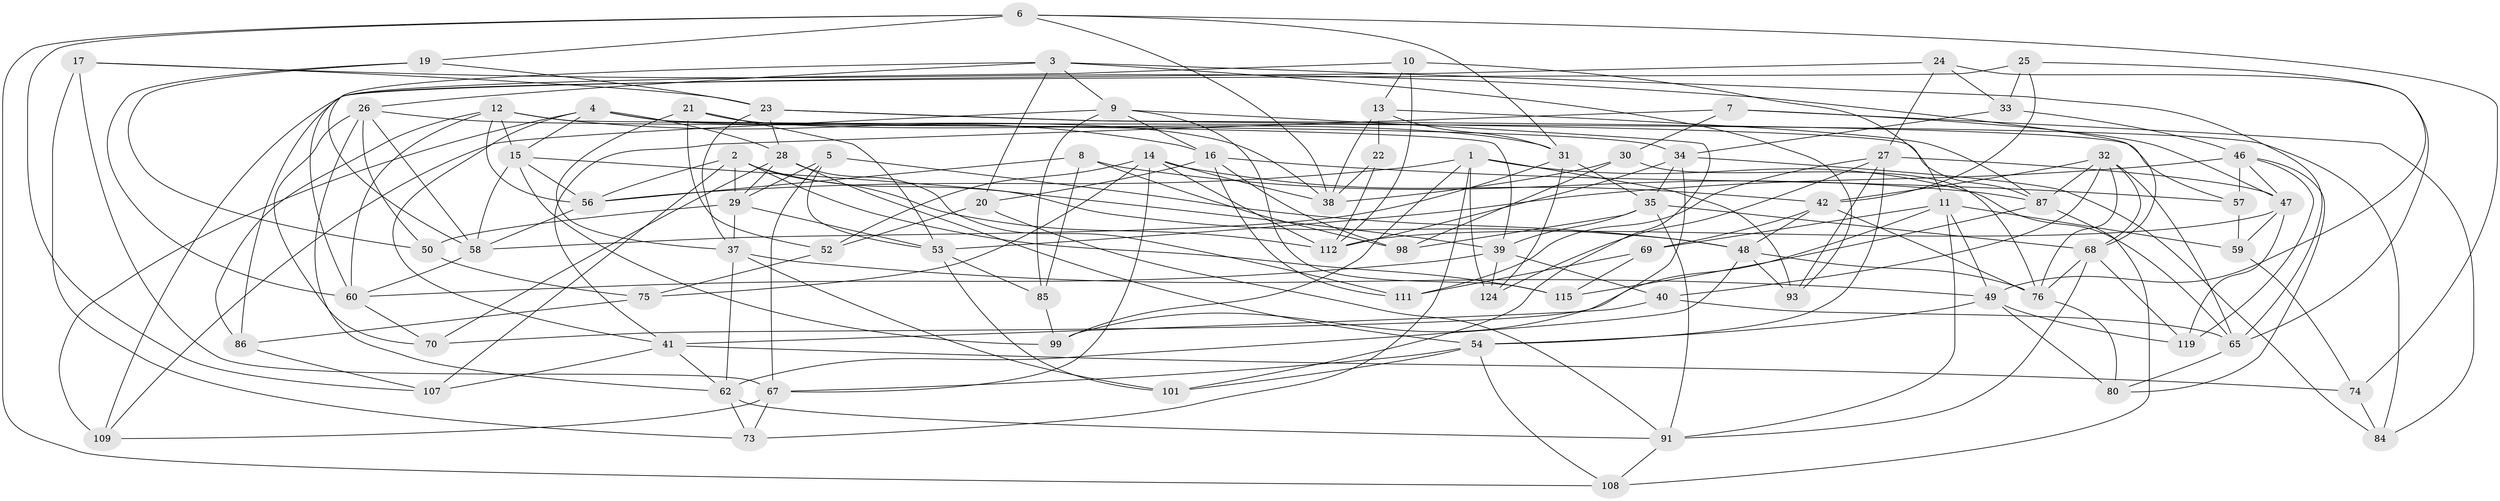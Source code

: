 // Generated by graph-tools (version 1.1) at 2025/24/03/03/25 07:24:29]
// undirected, 81 vertices, 204 edges
graph export_dot {
graph [start="1"]
  node [color=gray90,style=filled];
  1 [super="+113"];
  2 [super="+121"];
  3 [super="+114"];
  4 [super="+45"];
  5;
  6 [super="+95"];
  7;
  8;
  9 [super="+43"];
  10;
  11 [super="+18"];
  12 [super="+64"];
  13 [super="+100"];
  14 [super="+89"];
  15 [super="+92"];
  16 [super="+71"];
  17;
  19;
  20;
  21;
  22;
  23 [super="+61"];
  24;
  25;
  26 [super="+104"];
  27 [super="+82"];
  28 [super="+44"];
  29 [super="+77"];
  30;
  31 [super="+94"];
  32 [super="+103"];
  33;
  34 [super="+117"];
  35 [super="+36"];
  37 [super="+51"];
  38 [super="+96"];
  39 [super="+81"];
  40;
  41 [super="+83"];
  42 [super="+55"];
  46 [super="+102"];
  47 [super="+66"];
  48 [super="+78"];
  49 [super="+97"];
  50;
  52;
  53 [super="+72"];
  54 [super="+122"];
  56 [super="+120"];
  57;
  58 [super="+63"];
  59;
  60 [super="+123"];
  62 [super="+79"];
  65 [super="+110"];
  67 [super="+88"];
  68 [super="+106"];
  69;
  70;
  73;
  74;
  75;
  76 [super="+90"];
  80;
  84;
  85;
  86;
  87 [super="+118"];
  91 [super="+105"];
  93;
  98;
  99;
  101;
  107;
  108;
  109;
  111;
  112 [super="+116"];
  115;
  119;
  124;
  1 -- 65;
  1 -- 93;
  1 -- 56;
  1 -- 73;
  1 -- 99;
  1 -- 124;
  2 -- 56;
  2 -- 29;
  2 -- 112;
  2 -- 107;
  2 -- 115;
  2 -- 39;
  3 -- 9;
  3 -- 93;
  3 -- 20;
  3 -- 58;
  3 -- 26;
  3 -- 65;
  4 -- 15;
  4 -- 84;
  4 -- 38;
  4 -- 41;
  4 -- 109;
  4 -- 28;
  5 -- 48;
  5 -- 29;
  5 -- 53;
  5 -- 67;
  6 -- 108;
  6 -- 107;
  6 -- 38;
  6 -- 74;
  6 -- 19;
  6 -- 31;
  7 -- 30;
  7 -- 84;
  7 -- 47;
  7 -- 41;
  8 -- 56;
  8 -- 98;
  8 -- 85;
  8 -- 87;
  9 -- 101;
  9 -- 16;
  9 -- 109;
  9 -- 115;
  9 -- 85;
  10 -- 112;
  10 -- 109;
  10 -- 13;
  10 -- 11;
  11 -- 91;
  11 -- 59;
  11 -- 49;
  11 -- 69;
  11 -- 70;
  12 -- 86;
  12 -- 56;
  12 -- 60;
  12 -- 39;
  12 -- 15;
  12 -- 16;
  13 -- 22 [weight=2];
  13 -- 87;
  13 -- 38;
  13 -- 31;
  14 -- 75;
  14 -- 38;
  14 -- 42;
  14 -- 67;
  14 -- 52;
  14 -- 112;
  15 -- 56;
  15 -- 48;
  15 -- 58;
  15 -- 99;
  16 -- 20;
  16 -- 98;
  16 -- 57;
  16 -- 111;
  17 -- 23;
  17 -- 73;
  17 -- 68;
  17 -- 67;
  19 -- 50;
  19 -- 60;
  19 -- 23;
  20 -- 52;
  20 -- 91;
  21 -- 52;
  21 -- 53;
  21 -- 37;
  21 -- 31;
  22 -- 38;
  22 -- 112;
  23 -- 57;
  23 -- 37;
  23 -- 28;
  23 -- 87;
  24 -- 27;
  24 -- 65;
  24 -- 86;
  24 -- 33;
  25 -- 42;
  25 -- 33;
  25 -- 49;
  25 -- 60;
  26 -- 62;
  26 -- 50;
  26 -- 34;
  26 -- 58;
  26 -- 70;
  27 -- 93;
  27 -- 54;
  27 -- 124;
  27 -- 111;
  27 -- 47;
  28 -- 54;
  28 -- 111;
  28 -- 29;
  28 -- 70;
  29 -- 37;
  29 -- 50;
  29 -- 53;
  30 -- 76;
  30 -- 98;
  30 -- 38;
  31 -- 35;
  31 -- 124;
  31 -- 58;
  32 -- 76;
  32 -- 40;
  32 -- 68;
  32 -- 42;
  32 -- 87;
  32 -- 65;
  33 -- 34;
  33 -- 46;
  34 -- 99;
  34 -- 84;
  34 -- 35;
  34 -- 112;
  35 -- 39;
  35 -- 98;
  35 -- 68;
  35 -- 91;
  37 -- 62;
  37 -- 101;
  37 -- 49;
  39 -- 60;
  39 -- 124;
  39 -- 40;
  40 -- 41;
  40 -- 65;
  41 -- 62;
  41 -- 74;
  41 -- 107;
  42 -- 76;
  42 -- 69;
  42 -- 48;
  46 -- 80;
  46 -- 57;
  46 -- 47;
  46 -- 53;
  46 -- 119;
  47 -- 112;
  47 -- 119;
  47 -- 59;
  48 -- 62;
  48 -- 76;
  48 -- 93;
  49 -- 119;
  49 -- 54;
  49 -- 80;
  50 -- 75;
  52 -- 75;
  53 -- 101;
  53 -- 85;
  54 -- 108;
  54 -- 101;
  54 -- 67;
  56 -- 58;
  57 -- 59;
  58 -- 60;
  59 -- 74;
  60 -- 70;
  62 -- 73;
  62 -- 91;
  65 -- 80;
  67 -- 109;
  67 -- 73;
  68 -- 119;
  68 -- 76;
  68 -- 91;
  69 -- 111;
  69 -- 115;
  74 -- 84;
  75 -- 86;
  76 -- 80;
  85 -- 99;
  86 -- 107;
  87 -- 108;
  87 -- 115;
  91 -- 108;
}
